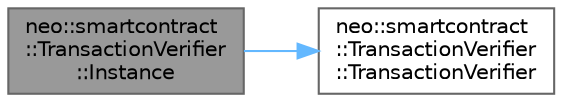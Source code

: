 digraph "neo::smartcontract::TransactionVerifier::Instance"
{
 // LATEX_PDF_SIZE
  bgcolor="transparent";
  edge [fontname=Helvetica,fontsize=10,labelfontname=Helvetica,labelfontsize=10];
  node [fontname=Helvetica,fontsize=10,shape=box,height=0.2,width=0.4];
  rankdir="LR";
  Node1 [id="Node000001",label="neo::smartcontract\l::TransactionVerifier\l::Instance",height=0.2,width=0.4,color="gray40", fillcolor="grey60", style="filled", fontcolor="black",tooltip="Gets the singleton instance of the transaction verifier."];
  Node1 -> Node2 [id="edge1_Node000001_Node000002",color="steelblue1",style="solid",tooltip=" "];
  Node2 [id="Node000002",label="neo::smartcontract\l::TransactionVerifier\l::TransactionVerifier",height=0.2,width=0.4,color="grey40", fillcolor="white", style="filled",URL="$classneo_1_1smartcontract_1_1_transaction_verifier.html#abf659be16cf0982c8ac41ccbf43ae74a",tooltip=" "];
}
